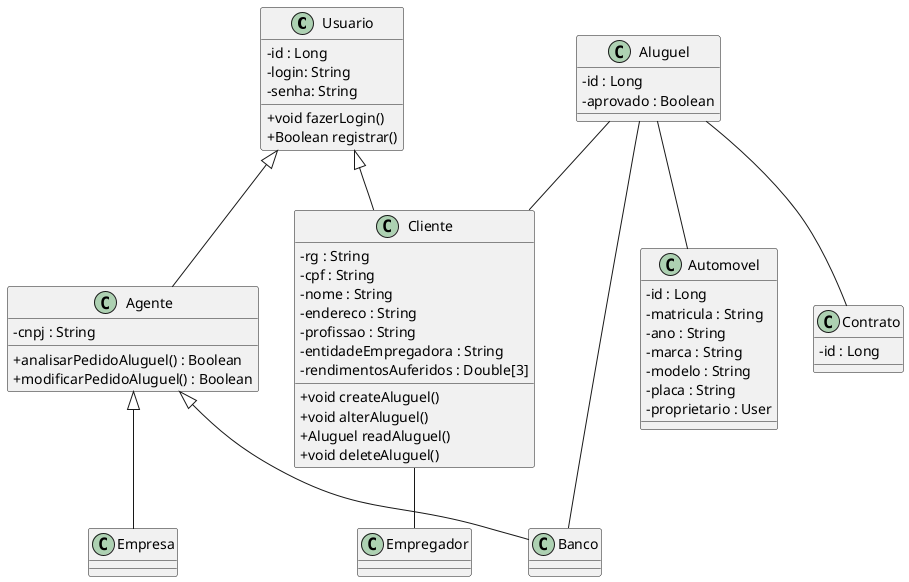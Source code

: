 @startuml Diagrama
skinparam classAttributeIconSize 0

Usuario <|-- Agente
Usuario <|-- Cliente
Agente <|-- Empresa
Agente <|-- Banco
Aluguel -- Contrato
Aluguel -- Cliente
Aluguel -- Automovel
Aluguel -- Banco
Cliente -- Empregador

class Usuario {
    -id : Long
    -login: String
    -senha: String
    +void fazerLogin()
    +Boolean registrar()
}

class Cliente {
    -rg : String
    -cpf : String
    -nome : String
    -endereco : String
    -profissao : String
    -entidadeEmpregadora : String
    -rendimentosAuferidos : Double[3]
    +void createAluguel()
    +void alterAluguel()
    +Aluguel readAluguel()
    +void deleteAluguel()
}

class Agente {
    -cnpj : String
    +analisarPedidoAluguel() : Boolean
    +modificarPedidoAluguel() : Boolean
}

class Empregador {

}

class Empresa {
}

class Banco {
}

class Aluguel {
    -id : Long
    -aprovado : Boolean
}

class Contrato {
    -id : Long
}

class Automovel {
    -id : Long
    -matricula : String
    -ano : String
    -marca : String
    -modelo : String
    -placa : String
    -proprietario : User
}

@enduml